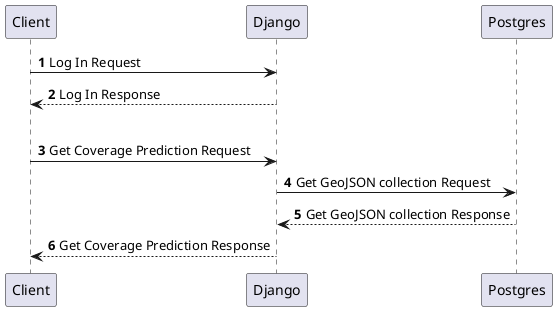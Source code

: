 @startuml
'https://plantuml.com/sequence-diagram

autonumber

participant Client as cl
participant Django as dj
participant Postgres as pg

cl -> dj: Log In Request
cl <-- dj: Log In Response
|||
cl -> dj: Get Coverage Prediction Request

dj -> pg: Get GeoJSON collection Request
dj <-- pg: Get GeoJSON collection Response

cl <-- dj: Get Coverage Prediction Response
@enduml